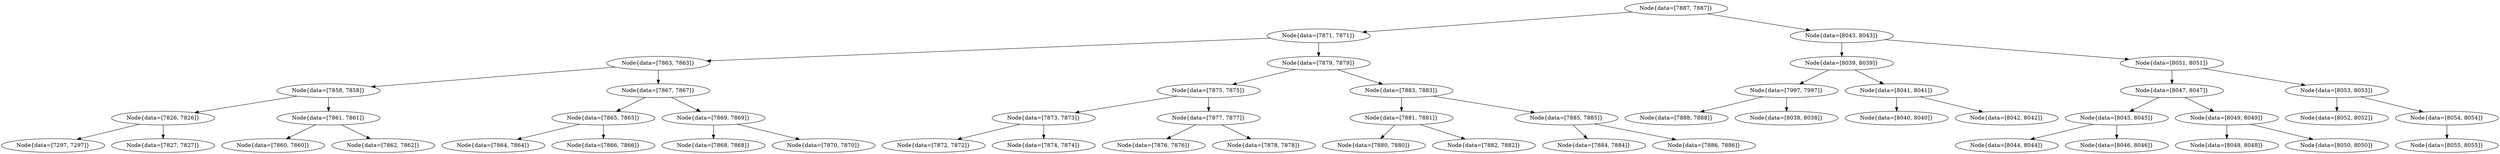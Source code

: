 digraph G{
1796700124 [label="Node{data=[7887, 7887]}"]
1796700124 -> 2068566208
2068566208 [label="Node{data=[7871, 7871]}"]
2068566208 -> 1725694877
1725694877 [label="Node{data=[7863, 7863]}"]
1725694877 -> 345408736
345408736 [label="Node{data=[7858, 7858]}"]
345408736 -> 1156556857
1156556857 [label="Node{data=[7826, 7826]}"]
1156556857 -> 1627897268
1627897268 [label="Node{data=[7297, 7297]}"]
1156556857 -> 1740741346
1740741346 [label="Node{data=[7827, 7827]}"]
345408736 -> 1196467070
1196467070 [label="Node{data=[7861, 7861]}"]
1196467070 -> 2126996941
2126996941 [label="Node{data=[7860, 7860]}"]
1196467070 -> 577871292
577871292 [label="Node{data=[7862, 7862]}"]
1725694877 -> 1225524634
1225524634 [label="Node{data=[7867, 7867]}"]
1225524634 -> 193270934
193270934 [label="Node{data=[7865, 7865]}"]
193270934 -> 1311367462
1311367462 [label="Node{data=[7864, 7864]}"]
193270934 -> 1612388642
1612388642 [label="Node{data=[7866, 7866]}"]
1225524634 -> 1225973870
1225973870 [label="Node{data=[7869, 7869]}"]
1225973870 -> 1787849854
1787849854 [label="Node{data=[7868, 7868]}"]
1225973870 -> 1798406363
1798406363 [label="Node{data=[7870, 7870]}"]
2068566208 -> 1398494870
1398494870 [label="Node{data=[7879, 7879]}"]
1398494870 -> 227855619
227855619 [label="Node{data=[7875, 7875]}"]
227855619 -> 1678680915
1678680915 [label="Node{data=[7873, 7873]}"]
1678680915 -> 64929873
64929873 [label="Node{data=[7872, 7872]}"]
1678680915 -> 171497818
171497818 [label="Node{data=[7874, 7874]}"]
227855619 -> 560980427
560980427 [label="Node{data=[7877, 7877]}"]
560980427 -> 812305038
812305038 [label="Node{data=[7876, 7876]}"]
560980427 -> 1170430106
1170430106 [label="Node{data=[7878, 7878]}"]
1398494870 -> 159230833
159230833 [label="Node{data=[7883, 7883]}"]
159230833 -> 1463972396
1463972396 [label="Node{data=[7881, 7881]}"]
1463972396 -> 823852272
823852272 [label="Node{data=[7880, 7880]}"]
1463972396 -> 1849849281
1849849281 [label="Node{data=[7882, 7882]}"]
159230833 -> 176192859
176192859 [label="Node{data=[7885, 7885]}"]
176192859 -> 1310174517
1310174517 [label="Node{data=[7884, 7884]}"]
176192859 -> 671888763
671888763 [label="Node{data=[7886, 7886]}"]
1796700124 -> 1436393926
1436393926 [label="Node{data=[8043, 8043]}"]
1436393926 -> 1551787147
1551787147 [label="Node{data=[8039, 8039]}"]
1551787147 -> 796066868
796066868 [label="Node{data=[7997, 7997]}"]
796066868 -> 1721588556
1721588556 [label="Node{data=[7888, 7888]}"]
796066868 -> 1589003720
1589003720 [label="Node{data=[8038, 8038]}"]
1551787147 -> 1908615337
1908615337 [label="Node{data=[8041, 8041]}"]
1908615337 -> 1185337345
1185337345 [label="Node{data=[8040, 8040]}"]
1908615337 -> 1257088162
1257088162 [label="Node{data=[8042, 8042]}"]
1436393926 -> 647573554
647573554 [label="Node{data=[8051, 8051]}"]
647573554 -> 1316471336
1316471336 [label="Node{data=[8047, 8047]}"]
1316471336 -> 1042359615
1042359615 [label="Node{data=[8045, 8045]}"]
1042359615 -> 432951021
432951021 [label="Node{data=[8044, 8044]}"]
1042359615 -> 1991894342
1991894342 [label="Node{data=[8046, 8046]}"]
1316471336 -> 112140091
112140091 [label="Node{data=[8049, 8049]}"]
112140091 -> 823187980
823187980 [label="Node{data=[8048, 8048]}"]
112140091 -> 1514292197
1514292197 [label="Node{data=[8050, 8050]}"]
647573554 -> 1676156478
1676156478 [label="Node{data=[8053, 8053]}"]
1676156478 -> 490771391
490771391 [label="Node{data=[8052, 8052]}"]
1676156478 -> 708307617
708307617 [label="Node{data=[8054, 8054]}"]
708307617 -> 1654835561
1654835561 [label="Node{data=[8055, 8055]}"]
}